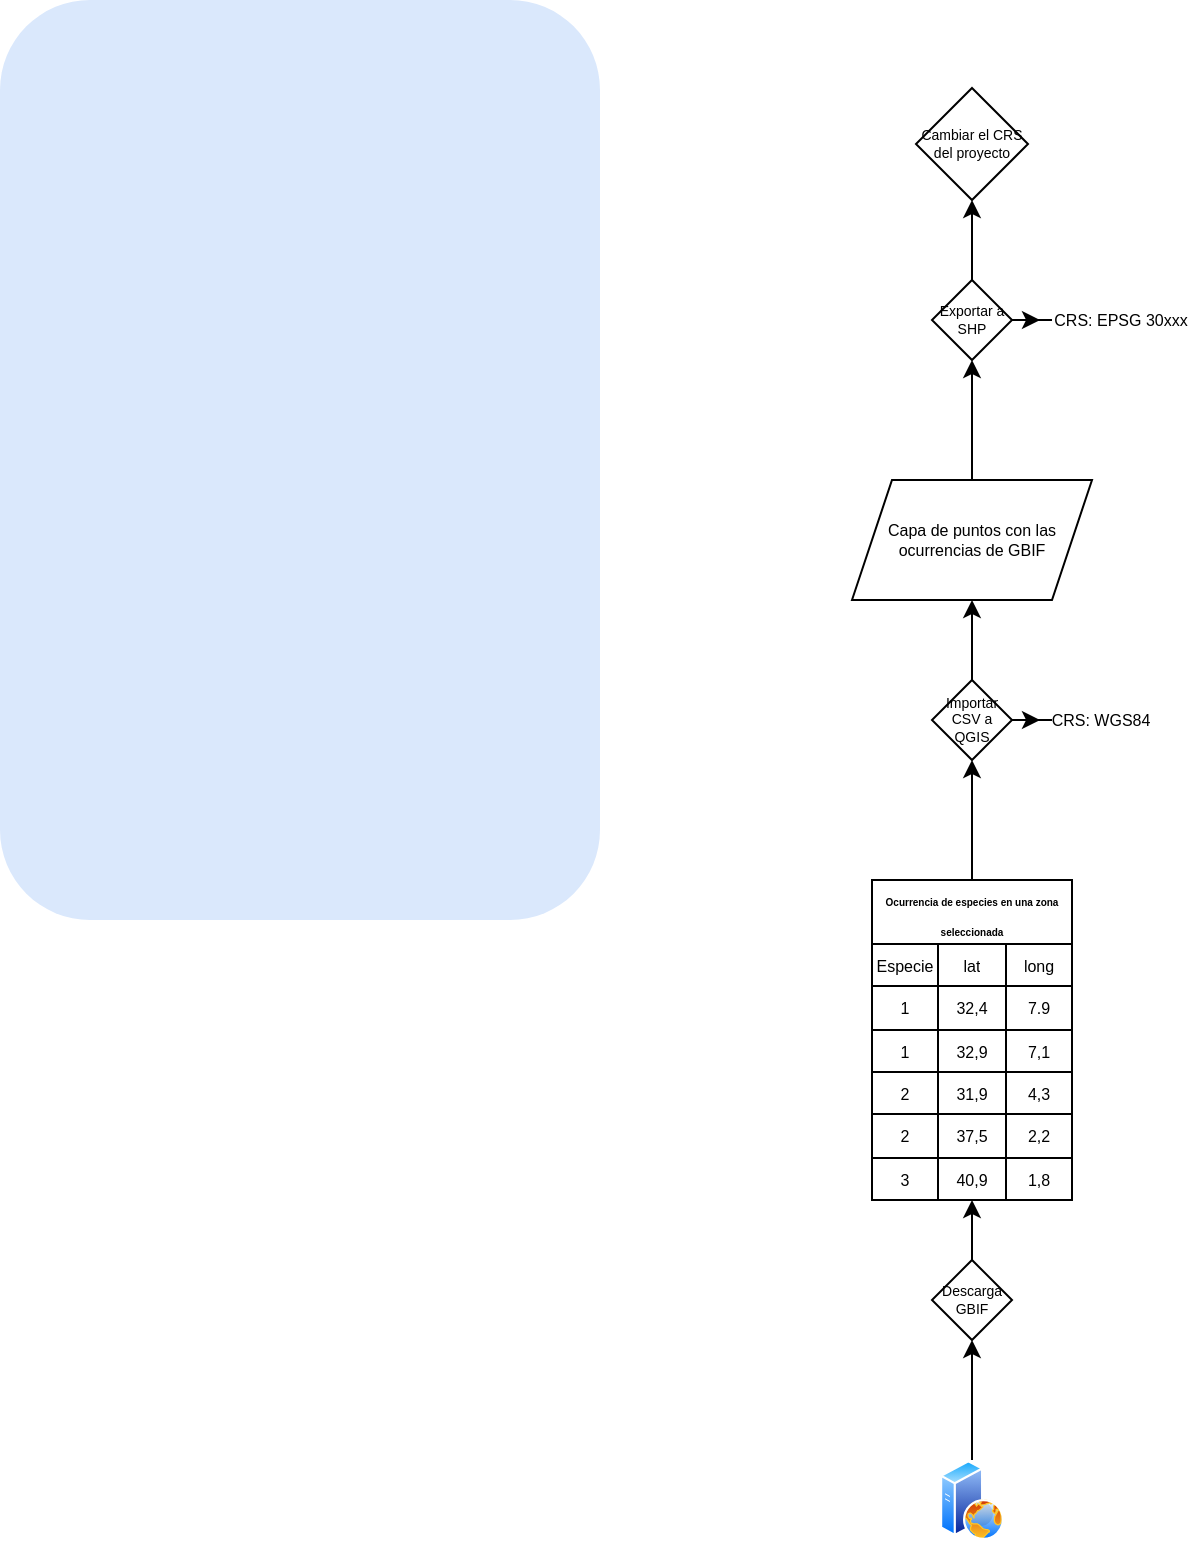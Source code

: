 <mxfile version="13.9.9" type="device"><diagram id="Jit6ATI7Qt1ZiND9DbnM" name="Page-1"><mxGraphModel dx="599" dy="860" grid="1" gridSize="10" guides="1" tooltips="1" connect="1" arrows="1" fold="1" page="1" pageScale="1" pageWidth="827" pageHeight="1169" math="0" shadow="0"><root><mxCell id="0"/><mxCell id="1" parent="0"/><mxCell id="2_f8lwy6tJqQZ87SBYRz-1" value="" style="rounded=1;whiteSpace=wrap;html=1;fillColor=#dae8fc;fontSize=20;strokeColor=none;" vertex="1" parent="1"><mxGeometry x="870" y="160" width="300" height="460" as="geometry"/></mxCell><mxCell id="2_f8lwy6tJqQZ87SBYRz-4" style="edgeStyle=orthogonalEdgeStyle;rounded=0;orthogonalLoop=1;jettySize=auto;html=1;entryX=0.5;entryY=1;entryDx=0;entryDy=0;fontSize=7;" edge="1" parent="1" source="2_f8lwy6tJqQZ87SBYRz-5" target="2_f8lwy6tJqQZ87SBYRz-7"><mxGeometry relative="1" as="geometry"/></mxCell><mxCell id="2_f8lwy6tJqQZ87SBYRz-5" value="" style="aspect=fixed;perimeter=ellipsePerimeter;html=1;align=center;shadow=0;dashed=0;spacingTop=3;image;image=img/lib/active_directory/web_server.svg;fontSize=7;" vertex="1" parent="1"><mxGeometry x="1340" y="890" width="32" height="40" as="geometry"/></mxCell><mxCell id="2_f8lwy6tJqQZ87SBYRz-75" style="edgeStyle=orthogonalEdgeStyle;rounded=0;orthogonalLoop=1;jettySize=auto;html=1;fontSize=8;" edge="1" parent="1" source="2_f8lwy6tJqQZ87SBYRz-7" target="2_f8lwy6tJqQZ87SBYRz-47"><mxGeometry relative="1" as="geometry"/></mxCell><mxCell id="2_f8lwy6tJqQZ87SBYRz-7" value="Descarga GBIF" style="rhombus;whiteSpace=wrap;html=1;fontSize=7;" vertex="1" parent="1"><mxGeometry x="1336" y="790" width="40" height="40" as="geometry"/></mxCell><mxCell id="2_f8lwy6tJqQZ87SBYRz-76" value="" style="group" vertex="1" connectable="0" parent="1"><mxGeometry x="1296" y="600" width="120" height="160" as="geometry"/></mxCell><mxCell id="2_f8lwy6tJqQZ87SBYRz-32" value="" style="shape=partialRectangle;html=1;whiteSpace=wrap;connectable=0;fillColor=none;top=0;left=0;bottom=0;right=0;overflow=hidden;strokeColor=#000000;" vertex="1" parent="2_f8lwy6tJqQZ87SBYRz-76"><mxGeometry y="80" width="60" height="40" as="geometry"/></mxCell><mxCell id="2_f8lwy6tJqQZ87SBYRz-33" value="" style="shape=partialRectangle;html=1;whiteSpace=wrap;connectable=0;fillColor=none;top=0;left=0;bottom=0;right=0;overflow=hidden;strokeColor=#000000;" vertex="1" parent="2_f8lwy6tJqQZ87SBYRz-76"><mxGeometry x="60" y="80" width="60" height="40" as="geometry"/></mxCell><mxCell id="2_f8lwy6tJqQZ87SBYRz-47" value="" style="shape=table;html=1;whiteSpace=wrap;startSize=0;container=1;collapsible=0;childLayout=tableLayout;fontSize=7;" vertex="1" parent="2_f8lwy6tJqQZ87SBYRz-76"><mxGeometry x="10" y="32" width="100" height="128" as="geometry"/></mxCell><mxCell id="2_f8lwy6tJqQZ87SBYRz-48" value="" style="shape=partialRectangle;html=1;whiteSpace=wrap;collapsible=0;dropTarget=0;pointerEvents=0;fillColor=none;top=0;left=0;bottom=0;right=0;points=[[0,0.5],[1,0.5]];portConstraint=eastwest;" vertex="1" parent="2_f8lwy6tJqQZ87SBYRz-47"><mxGeometry width="100" height="21" as="geometry"/></mxCell><mxCell id="2_f8lwy6tJqQZ87SBYRz-49" value="Especie" style="shape=partialRectangle;html=1;whiteSpace=wrap;connectable=0;overflow=hidden;fillColor=none;top=0;left=0;bottom=0;right=0;fontSize=8;" vertex="1" parent="2_f8lwy6tJqQZ87SBYRz-48"><mxGeometry width="33" height="21" as="geometry"/></mxCell><mxCell id="2_f8lwy6tJqQZ87SBYRz-50" value="lat" style="shape=partialRectangle;html=1;whiteSpace=wrap;connectable=0;overflow=hidden;fillColor=none;top=0;left=0;bottom=0;right=0;fontSize=8;" vertex="1" parent="2_f8lwy6tJqQZ87SBYRz-48"><mxGeometry x="33" width="34" height="21" as="geometry"/></mxCell><mxCell id="2_f8lwy6tJqQZ87SBYRz-51" value="long" style="shape=partialRectangle;html=1;whiteSpace=wrap;connectable=0;overflow=hidden;fillColor=none;top=0;left=0;bottom=0;right=0;fontSize=8;" vertex="1" parent="2_f8lwy6tJqQZ87SBYRz-48"><mxGeometry x="67" width="33" height="21" as="geometry"/></mxCell><mxCell id="2_f8lwy6tJqQZ87SBYRz-52" value="" style="shape=partialRectangle;html=1;whiteSpace=wrap;collapsible=0;dropTarget=0;pointerEvents=0;fillColor=none;top=0;left=0;bottom=0;right=0;points=[[0,0.5],[1,0.5]];portConstraint=eastwest;" vertex="1" parent="2_f8lwy6tJqQZ87SBYRz-47"><mxGeometry y="21" width="100" height="22" as="geometry"/></mxCell><mxCell id="2_f8lwy6tJqQZ87SBYRz-53" value="1" style="shape=partialRectangle;html=1;whiteSpace=wrap;connectable=0;overflow=hidden;fillColor=none;top=0;left=0;bottom=0;right=0;fontSize=8;" vertex="1" parent="2_f8lwy6tJqQZ87SBYRz-52"><mxGeometry width="33" height="22" as="geometry"/></mxCell><mxCell id="2_f8lwy6tJqQZ87SBYRz-54" value="32,4" style="shape=partialRectangle;html=1;whiteSpace=wrap;connectable=0;overflow=hidden;fillColor=none;top=0;left=0;bottom=0;right=0;fontSize=8;" vertex="1" parent="2_f8lwy6tJqQZ87SBYRz-52"><mxGeometry x="33" width="34" height="22" as="geometry"/></mxCell><mxCell id="2_f8lwy6tJqQZ87SBYRz-55" value="7.9" style="shape=partialRectangle;html=1;whiteSpace=wrap;connectable=0;overflow=hidden;fillColor=none;top=0;left=0;bottom=0;right=0;fontSize=8;" vertex="1" parent="2_f8lwy6tJqQZ87SBYRz-52"><mxGeometry x="67" width="33" height="22" as="geometry"/></mxCell><mxCell id="2_f8lwy6tJqQZ87SBYRz-56" value="" style="shape=partialRectangle;html=1;whiteSpace=wrap;collapsible=0;dropTarget=0;pointerEvents=0;fillColor=none;top=0;left=0;bottom=0;right=0;points=[[0,0.5],[1,0.5]];portConstraint=eastwest;" vertex="1" parent="2_f8lwy6tJqQZ87SBYRz-47"><mxGeometry y="43" width="100" height="21" as="geometry"/></mxCell><mxCell id="2_f8lwy6tJqQZ87SBYRz-57" value="1" style="shape=partialRectangle;html=1;whiteSpace=wrap;connectable=0;overflow=hidden;fillColor=none;top=0;left=0;bottom=0;right=0;fontSize=8;" vertex="1" parent="2_f8lwy6tJqQZ87SBYRz-56"><mxGeometry width="33" height="21" as="geometry"/></mxCell><mxCell id="2_f8lwy6tJqQZ87SBYRz-58" value="32,9" style="shape=partialRectangle;html=1;whiteSpace=wrap;connectable=0;overflow=hidden;fillColor=none;top=0;left=0;bottom=0;right=0;fontSize=8;" vertex="1" parent="2_f8lwy6tJqQZ87SBYRz-56"><mxGeometry x="33" width="34" height="21" as="geometry"/></mxCell><mxCell id="2_f8lwy6tJqQZ87SBYRz-59" value="7,1" style="shape=partialRectangle;html=1;whiteSpace=wrap;connectable=0;overflow=hidden;fillColor=none;top=0;left=0;bottom=0;right=0;fontSize=8;" vertex="1" parent="2_f8lwy6tJqQZ87SBYRz-56"><mxGeometry x="67" width="33" height="21" as="geometry"/></mxCell><mxCell id="2_f8lwy6tJqQZ87SBYRz-60" value="" style="shape=partialRectangle;html=1;whiteSpace=wrap;collapsible=0;dropTarget=0;pointerEvents=0;fillColor=none;top=0;left=0;bottom=0;right=0;points=[[0,0.5],[1,0.5]];portConstraint=eastwest;" vertex="1" parent="2_f8lwy6tJqQZ87SBYRz-47"><mxGeometry y="64" width="100" height="21" as="geometry"/></mxCell><mxCell id="2_f8lwy6tJqQZ87SBYRz-61" value="2" style="shape=partialRectangle;html=1;whiteSpace=wrap;connectable=0;overflow=hidden;fillColor=none;top=0;left=0;bottom=0;right=0;fontSize=8;" vertex="1" parent="2_f8lwy6tJqQZ87SBYRz-60"><mxGeometry width="33" height="21" as="geometry"/></mxCell><mxCell id="2_f8lwy6tJqQZ87SBYRz-62" value="31,9" style="shape=partialRectangle;html=1;whiteSpace=wrap;connectable=0;overflow=hidden;fillColor=none;top=0;left=0;bottom=0;right=0;fontSize=8;" vertex="1" parent="2_f8lwy6tJqQZ87SBYRz-60"><mxGeometry x="33" width="34" height="21" as="geometry"/></mxCell><mxCell id="2_f8lwy6tJqQZ87SBYRz-63" value="4,3" style="shape=partialRectangle;html=1;whiteSpace=wrap;connectable=0;overflow=hidden;fillColor=none;top=0;left=0;bottom=0;right=0;fontSize=8;" vertex="1" parent="2_f8lwy6tJqQZ87SBYRz-60"><mxGeometry x="67" width="33" height="21" as="geometry"/></mxCell><mxCell id="2_f8lwy6tJqQZ87SBYRz-64" value="" style="shape=partialRectangle;html=1;whiteSpace=wrap;collapsible=0;dropTarget=0;pointerEvents=0;fillColor=none;top=0;left=0;bottom=0;right=0;points=[[0,0.5],[1,0.5]];portConstraint=eastwest;" vertex="1" parent="2_f8lwy6tJqQZ87SBYRz-47"><mxGeometry y="85" width="100" height="22" as="geometry"/></mxCell><mxCell id="2_f8lwy6tJqQZ87SBYRz-65" value="2" style="shape=partialRectangle;html=1;whiteSpace=wrap;connectable=0;overflow=hidden;fillColor=none;top=0;left=0;bottom=0;right=0;fontSize=8;" vertex="1" parent="2_f8lwy6tJqQZ87SBYRz-64"><mxGeometry width="33" height="22" as="geometry"/></mxCell><mxCell id="2_f8lwy6tJqQZ87SBYRz-66" value="37,5" style="shape=partialRectangle;html=1;whiteSpace=wrap;connectable=0;overflow=hidden;fillColor=none;top=0;left=0;bottom=0;right=0;fontSize=8;" vertex="1" parent="2_f8lwy6tJqQZ87SBYRz-64"><mxGeometry x="33" width="34" height="22" as="geometry"/></mxCell><mxCell id="2_f8lwy6tJqQZ87SBYRz-67" value="2,2" style="shape=partialRectangle;html=1;whiteSpace=wrap;connectable=0;overflow=hidden;fillColor=none;top=0;left=0;bottom=0;right=0;fontSize=8;" vertex="1" parent="2_f8lwy6tJqQZ87SBYRz-64"><mxGeometry x="67" width="33" height="22" as="geometry"/></mxCell><mxCell id="2_f8lwy6tJqQZ87SBYRz-68" value="" style="shape=partialRectangle;html=1;whiteSpace=wrap;collapsible=0;dropTarget=0;pointerEvents=0;fillColor=none;top=0;left=0;bottom=0;right=0;points=[[0,0.5],[1,0.5]];portConstraint=eastwest;" vertex="1" parent="2_f8lwy6tJqQZ87SBYRz-47"><mxGeometry y="107" width="100" height="21" as="geometry"/></mxCell><mxCell id="2_f8lwy6tJqQZ87SBYRz-69" value="3" style="shape=partialRectangle;html=1;whiteSpace=wrap;connectable=0;overflow=hidden;fillColor=none;top=0;left=0;bottom=0;right=0;fontSize=8;" vertex="1" parent="2_f8lwy6tJqQZ87SBYRz-68"><mxGeometry width="33" height="21" as="geometry"/></mxCell><mxCell id="2_f8lwy6tJqQZ87SBYRz-70" value="40,9" style="shape=partialRectangle;html=1;whiteSpace=wrap;connectable=0;overflow=hidden;fillColor=none;top=0;left=0;bottom=0;right=0;fontSize=8;" vertex="1" parent="2_f8lwy6tJqQZ87SBYRz-68"><mxGeometry x="33" width="34" height="21" as="geometry"/></mxCell><mxCell id="2_f8lwy6tJqQZ87SBYRz-71" value="1,8" style="shape=partialRectangle;html=1;whiteSpace=wrap;connectable=0;overflow=hidden;fillColor=none;top=0;left=0;bottom=0;right=0;fontSize=8;" vertex="1" parent="2_f8lwy6tJqQZ87SBYRz-68"><mxGeometry x="67" width="33" height="21" as="geometry"/></mxCell><mxCell id="2_f8lwy6tJqQZ87SBYRz-72" value="&lt;font style=&quot;font-size: 5px&quot;&gt;Ocurrencia de especies en una zona seleccionada&lt;/font&gt;" style="rounded=0;whiteSpace=wrap;html=1;strokeColor=#000000;fontStyle=1" vertex="1" parent="2_f8lwy6tJqQZ87SBYRz-76"><mxGeometry x="10" width="100" height="32" as="geometry"/></mxCell><mxCell id="2_f8lwy6tJqQZ87SBYRz-80" style="edgeStyle=orthogonalEdgeStyle;rounded=0;orthogonalLoop=1;jettySize=auto;html=1;exitX=0.5;exitY=0;exitDx=0;exitDy=0;entryX=0.5;entryY=1;entryDx=0;entryDy=0;fontSize=8;" edge="1" parent="1" source="2_f8lwy6tJqQZ87SBYRz-77" target="2_f8lwy6tJqQZ87SBYRz-79"><mxGeometry relative="1" as="geometry"/></mxCell><mxCell id="2_f8lwy6tJqQZ87SBYRz-84" style="edgeStyle=orthogonalEdgeStyle;rounded=0;orthogonalLoop=1;jettySize=auto;html=1;fontSize=8;" edge="1" parent="1" source="2_f8lwy6tJqQZ87SBYRz-77" target="2_f8lwy6tJqQZ87SBYRz-82"><mxGeometry relative="1" as="geometry"/></mxCell><mxCell id="2_f8lwy6tJqQZ87SBYRz-77" value="Importar CSV a QGIS" style="rhombus;whiteSpace=wrap;html=1;fontSize=7;" vertex="1" parent="1"><mxGeometry x="1336" y="500" width="40" height="40" as="geometry"/></mxCell><mxCell id="2_f8lwy6tJqQZ87SBYRz-78" style="edgeStyle=orthogonalEdgeStyle;rounded=0;orthogonalLoop=1;jettySize=auto;html=1;entryX=0.5;entryY=1;entryDx=0;entryDy=0;fontSize=8;" edge="1" parent="1" source="2_f8lwy6tJqQZ87SBYRz-72" target="2_f8lwy6tJqQZ87SBYRz-77"><mxGeometry relative="1" as="geometry"/></mxCell><mxCell id="2_f8lwy6tJqQZ87SBYRz-86" style="edgeStyle=orthogonalEdgeStyle;rounded=0;orthogonalLoop=1;jettySize=auto;html=1;exitX=0.5;exitY=0;exitDx=0;exitDy=0;entryX=0.5;entryY=1;entryDx=0;entryDy=0;fontSize=8;" edge="1" parent="1" source="2_f8lwy6tJqQZ87SBYRz-79" target="2_f8lwy6tJqQZ87SBYRz-85"><mxGeometry relative="1" as="geometry"/></mxCell><mxCell id="2_f8lwy6tJqQZ87SBYRz-79" value="Capa de puntos con las ocurrencias de GBIF" style="shape=parallelogram;perimeter=parallelogramPerimeter;whiteSpace=wrap;html=1;fixedSize=1;strokeColor=#000000;fontSize=8;" vertex="1" parent="1"><mxGeometry x="1296" y="400" width="120" height="60" as="geometry"/></mxCell><mxCell id="2_f8lwy6tJqQZ87SBYRz-82" value="CRS: WGS84" style="text;html=1;align=center;verticalAlign=middle;resizable=0;points=[];autosize=1;fontSize=8;" vertex="1" parent="1"><mxGeometry x="1390" y="510" width="60" height="20" as="geometry"/></mxCell><mxCell id="2_f8lwy6tJqQZ87SBYRz-88" style="edgeStyle=orthogonalEdgeStyle;rounded=0;orthogonalLoop=1;jettySize=auto;html=1;fontSize=8;" edge="1" parent="1" source="2_f8lwy6tJqQZ87SBYRz-85" target="2_f8lwy6tJqQZ87SBYRz-87"><mxGeometry relative="1" as="geometry"/></mxCell><mxCell id="2_f8lwy6tJqQZ87SBYRz-90" style="edgeStyle=orthogonalEdgeStyle;rounded=0;orthogonalLoop=1;jettySize=auto;html=1;exitX=0.5;exitY=0;exitDx=0;exitDy=0;entryX=0.5;entryY=1;entryDx=0;entryDy=0;fontSize=8;" edge="1" parent="1" source="2_f8lwy6tJqQZ87SBYRz-85" target="2_f8lwy6tJqQZ87SBYRz-89"><mxGeometry relative="1" as="geometry"/></mxCell><mxCell id="2_f8lwy6tJqQZ87SBYRz-85" value="Exportar a SHP" style="rhombus;whiteSpace=wrap;html=1;fontSize=7;" vertex="1" parent="1"><mxGeometry x="1336" y="300" width="40" height="40" as="geometry"/></mxCell><mxCell id="2_f8lwy6tJqQZ87SBYRz-87" value="CRS: EPSG 30xxx" style="text;html=1;align=center;verticalAlign=middle;resizable=0;points=[];autosize=1;fontSize=8;" vertex="1" parent="1"><mxGeometry x="1390" y="310" width="80" height="20" as="geometry"/></mxCell><mxCell id="2_f8lwy6tJqQZ87SBYRz-89" value="Cambiar el CRS del proyecto" style="rhombus;whiteSpace=wrap;html=1;fontSize=7;" vertex="1" parent="1"><mxGeometry x="1328" y="204" width="56" height="56" as="geometry"/></mxCell></root></mxGraphModel></diagram></mxfile>